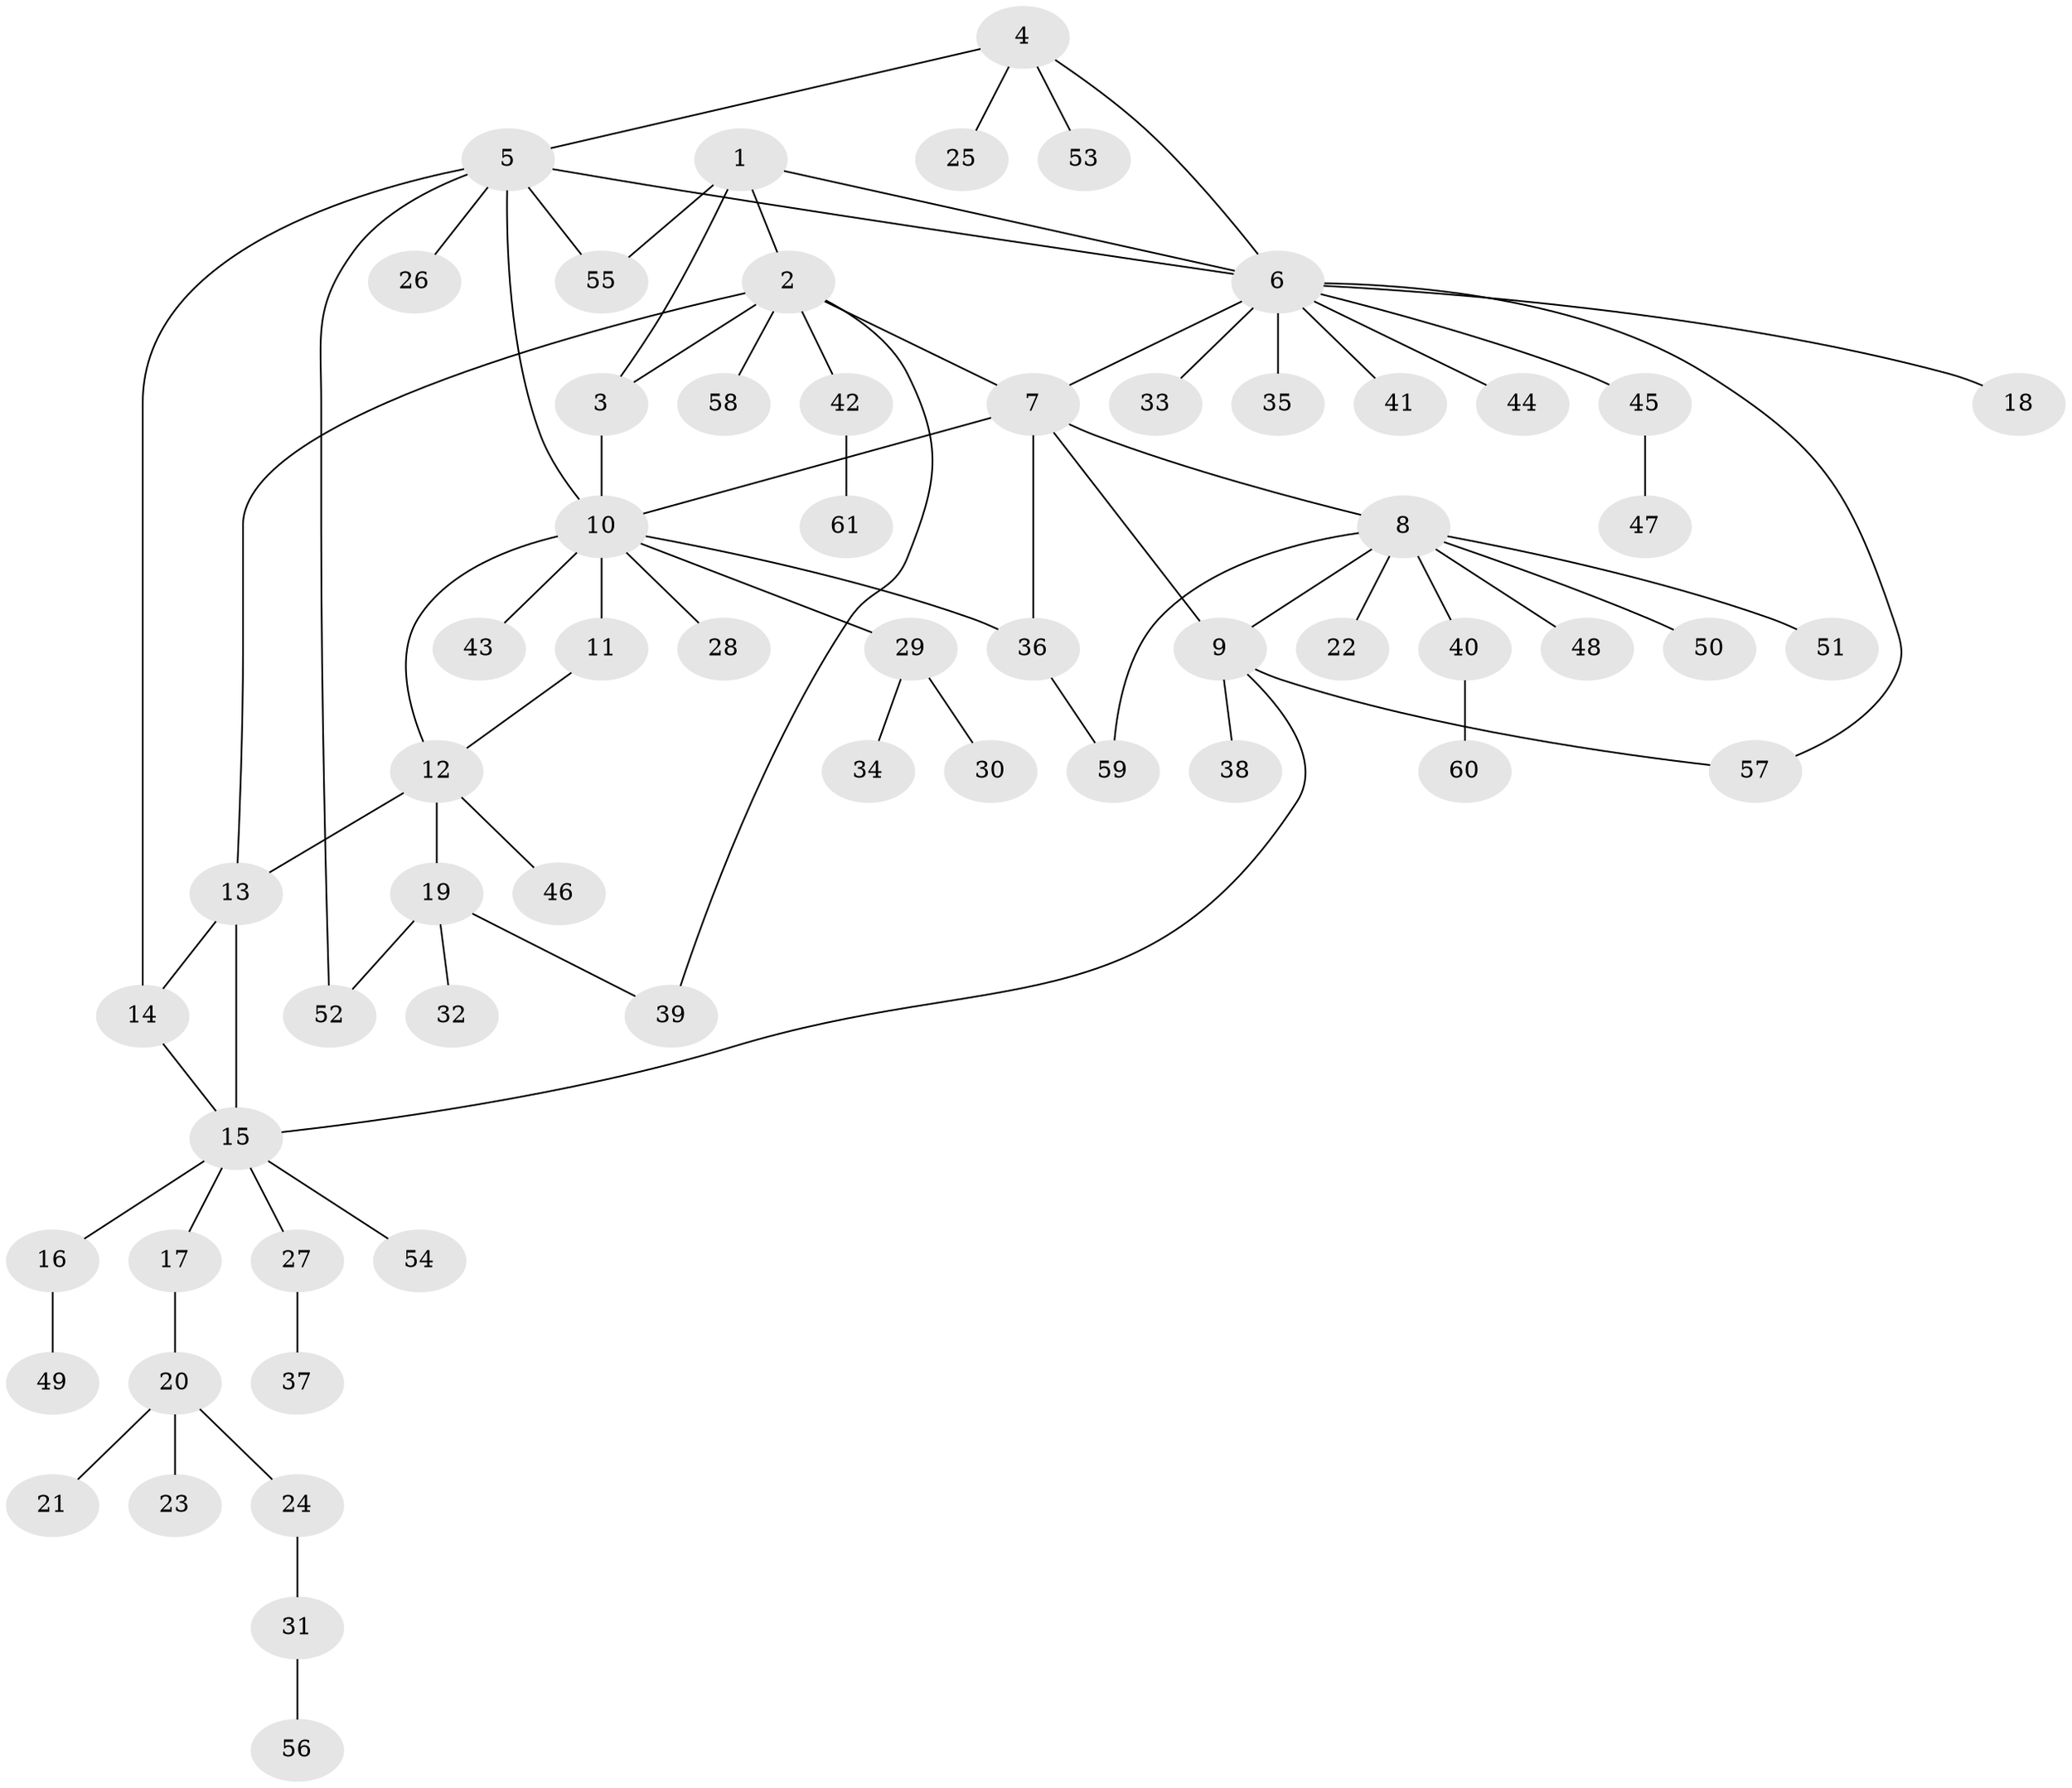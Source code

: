 // Generated by graph-tools (version 1.1) at 2025/02/03/09/25 03:02:46]
// undirected, 61 vertices, 77 edges
graph export_dot {
graph [start="1"]
  node [color=gray90,style=filled];
  1;
  2;
  3;
  4;
  5;
  6;
  7;
  8;
  9;
  10;
  11;
  12;
  13;
  14;
  15;
  16;
  17;
  18;
  19;
  20;
  21;
  22;
  23;
  24;
  25;
  26;
  27;
  28;
  29;
  30;
  31;
  32;
  33;
  34;
  35;
  36;
  37;
  38;
  39;
  40;
  41;
  42;
  43;
  44;
  45;
  46;
  47;
  48;
  49;
  50;
  51;
  52;
  53;
  54;
  55;
  56;
  57;
  58;
  59;
  60;
  61;
  1 -- 2;
  1 -- 3;
  1 -- 6;
  1 -- 55;
  2 -- 3;
  2 -- 7;
  2 -- 13;
  2 -- 39;
  2 -- 42;
  2 -- 58;
  3 -- 10;
  4 -- 5;
  4 -- 6;
  4 -- 25;
  4 -- 53;
  5 -- 6;
  5 -- 10;
  5 -- 14;
  5 -- 26;
  5 -- 52;
  5 -- 55;
  6 -- 7;
  6 -- 18;
  6 -- 33;
  6 -- 35;
  6 -- 41;
  6 -- 44;
  6 -- 45;
  6 -- 57;
  7 -- 8;
  7 -- 9;
  7 -- 10;
  7 -- 36;
  8 -- 9;
  8 -- 22;
  8 -- 40;
  8 -- 48;
  8 -- 50;
  8 -- 51;
  8 -- 59;
  9 -- 15;
  9 -- 38;
  9 -- 57;
  10 -- 11;
  10 -- 12;
  10 -- 28;
  10 -- 29;
  10 -- 36;
  10 -- 43;
  11 -- 12;
  12 -- 13;
  12 -- 19;
  12 -- 46;
  13 -- 14;
  13 -- 15;
  14 -- 15;
  15 -- 16;
  15 -- 17;
  15 -- 27;
  15 -- 54;
  16 -- 49;
  17 -- 20;
  19 -- 32;
  19 -- 39;
  19 -- 52;
  20 -- 21;
  20 -- 23;
  20 -- 24;
  24 -- 31;
  27 -- 37;
  29 -- 30;
  29 -- 34;
  31 -- 56;
  36 -- 59;
  40 -- 60;
  42 -- 61;
  45 -- 47;
}
